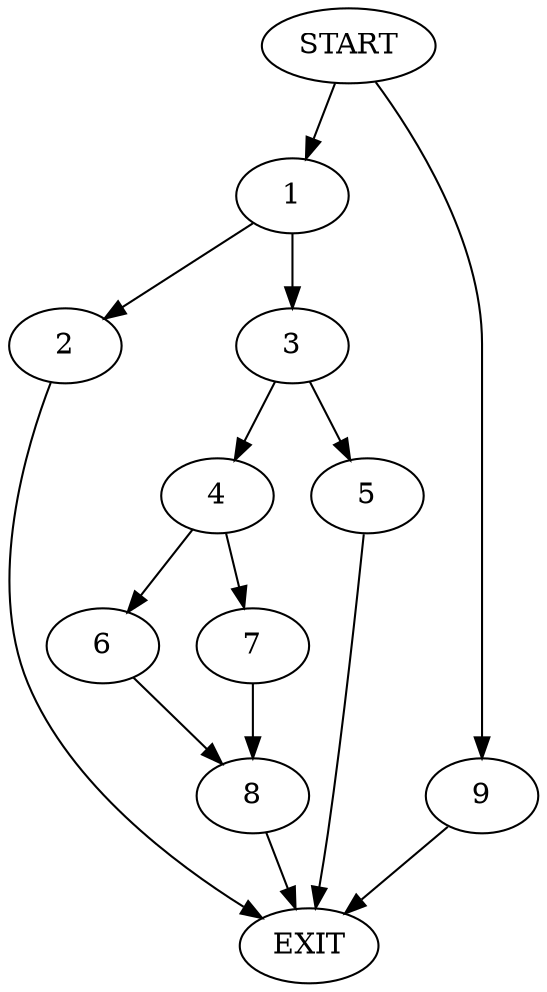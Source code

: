 digraph {
0 [label="START"]
10 [label="EXIT"]
0 -> 1
1 -> 2
1 -> 3
3 -> 4
3 -> 5
2 -> 10
4 -> 6
4 -> 7
5 -> 10
7 -> 8
6 -> 8
8 -> 10
0 -> 9
9 -> 10
}
